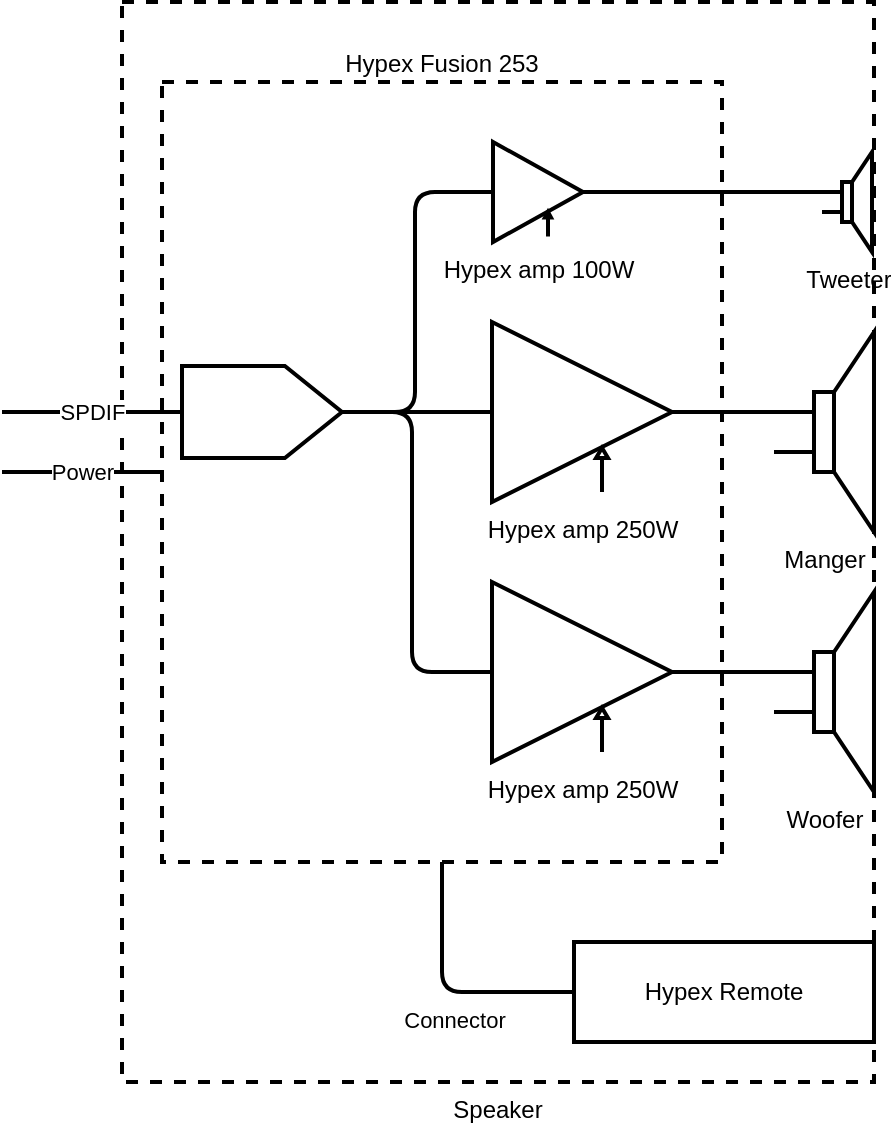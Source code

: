 <mxfile version="14.7.7" type="github" pages="2">
  <diagram id="fMiZLMUCVI8iWY2dc57c" name="Fully digital speaker">
    <mxGraphModel dx="1406" dy="781" grid="1" gridSize="10" guides="1" tooltips="1" connect="1" arrows="1" fold="1" page="1" pageScale="1" pageWidth="850" pageHeight="1100" math="0" shadow="0">
      <root>
        <mxCell id="0" />
        <mxCell id="1" parent="0" />
        <mxCell id="QDdT4qw3rxaA8x-jhM9g-24" value="Speaker" style="rounded=0;whiteSpace=wrap;html=1;dashed=1;labelPosition=center;verticalLabelPosition=bottom;align=center;verticalAlign=top;strokeWidth=2;" vertex="1" parent="1">
          <mxGeometry x="210" y="100" width="376" height="540" as="geometry" />
        </mxCell>
        <mxCell id="QDdT4qw3rxaA8x-jhM9g-25" value="Power" style="edgeStyle=orthogonalEdgeStyle;rounded=1;orthogonalLoop=1;jettySize=auto;html=1;exitX=0;exitY=0.5;exitDx=0;exitDy=0;endArrow=none;endFill=0;strokeWidth=2;" edge="1" parent="1" source="QDdT4qw3rxaA8x-jhM9g-22">
          <mxGeometry relative="1" as="geometry">
            <mxPoint x="150" y="335" as="targetPoint" />
          </mxGeometry>
        </mxCell>
        <mxCell id="QDdT4qw3rxaA8x-jhM9g-22" value="Hypex Fusion 253" style="rounded=0;whiteSpace=wrap;html=1;dashed=1;labelPosition=center;verticalLabelPosition=top;align=center;verticalAlign=bottom;strokeWidth=2;" vertex="1" parent="1">
          <mxGeometry x="230" y="140" width="280" height="390" as="geometry" />
        </mxCell>
        <mxCell id="QDdT4qw3rxaA8x-jhM9g-2" value="Tweeter" style="pointerEvents=1;verticalLabelPosition=bottom;shadow=0;dashed=0;align=center;html=1;verticalAlign=top;shape=mxgraph.electrical.electro-mechanical.loudspeaker;strokeWidth=2;" vertex="1" parent="1">
          <mxGeometry x="560" y="175" width="25" height="50" as="geometry" />
        </mxCell>
        <mxCell id="QDdT4qw3rxaA8x-jhM9g-13" style="edgeStyle=orthogonalEdgeStyle;rounded=1;orthogonalLoop=1;jettySize=auto;html=1;exitX=1;exitY=0.5;exitDx=0;exitDy=0;exitPerimeter=0;entryX=0;entryY=0.4;entryDx=0;entryDy=0;entryPerimeter=0;endArrow=none;endFill=0;strokeWidth=2;" edge="1" parent="1" source="QDdT4qw3rxaA8x-jhM9g-3" target="QDdT4qw3rxaA8x-jhM9g-2">
          <mxGeometry relative="1" as="geometry" />
        </mxCell>
        <mxCell id="QDdT4qw3rxaA8x-jhM9g-3" value="Hypex amp 100W" style="verticalLabelPosition=bottom;shadow=0;dashed=0;align=center;html=1;verticalAlign=top;shape=mxgraph.electrical.abstract.controlled_amplifier;strokeWidth=2;" vertex="1" parent="1">
          <mxGeometry x="393" y="170" width="50" height="50" as="geometry" />
        </mxCell>
        <mxCell id="QDdT4qw3rxaA8x-jhM9g-14" style="edgeStyle=orthogonalEdgeStyle;rounded=1;orthogonalLoop=1;jettySize=auto;html=1;exitX=1;exitY=0.5;exitDx=0;exitDy=0;exitPerimeter=0;entryX=0;entryY=0.4;entryDx=0;entryDy=0;entryPerimeter=0;endArrow=none;endFill=0;strokeWidth=2;" edge="1" parent="1" source="QDdT4qw3rxaA8x-jhM9g-4" target="QDdT4qw3rxaA8x-jhM9g-6">
          <mxGeometry relative="1" as="geometry" />
        </mxCell>
        <mxCell id="QDdT4qw3rxaA8x-jhM9g-4" value="Hypex amp 250W" style="verticalLabelPosition=bottom;shadow=0;dashed=0;align=center;html=1;verticalAlign=top;shape=mxgraph.electrical.abstract.controlled_amplifier;strokeWidth=2;" vertex="1" parent="1">
          <mxGeometry x="390" y="260" width="100" height="90" as="geometry" />
        </mxCell>
        <mxCell id="QDdT4qw3rxaA8x-jhM9g-6" value="Manger" style="pointerEvents=1;verticalLabelPosition=bottom;shadow=0;dashed=0;align=center;html=1;verticalAlign=top;shape=mxgraph.electrical.electro-mechanical.loudspeaker;strokeWidth=2;" vertex="1" parent="1">
          <mxGeometry x="536" y="265" width="50" height="100" as="geometry" />
        </mxCell>
        <mxCell id="QDdT4qw3rxaA8x-jhM9g-15" style="edgeStyle=orthogonalEdgeStyle;rounded=1;orthogonalLoop=1;jettySize=auto;html=1;exitX=1;exitY=0.5;exitDx=0;exitDy=0;exitPerimeter=0;entryX=0;entryY=0.4;entryDx=0;entryDy=0;entryPerimeter=0;endArrow=none;endFill=0;strokeWidth=2;" edge="1" parent="1" source="QDdT4qw3rxaA8x-jhM9g-16" target="QDdT4qw3rxaA8x-jhM9g-17">
          <mxGeometry relative="1" as="geometry" />
        </mxCell>
        <mxCell id="QDdT4qw3rxaA8x-jhM9g-16" value="Hypex amp 250W" style="verticalLabelPosition=bottom;shadow=0;dashed=0;align=center;html=1;verticalAlign=top;shape=mxgraph.electrical.abstract.controlled_amplifier;strokeWidth=2;" vertex="1" parent="1">
          <mxGeometry x="390" y="390" width="100" height="90" as="geometry" />
        </mxCell>
        <mxCell id="QDdT4qw3rxaA8x-jhM9g-17" value="Woofer" style="pointerEvents=1;verticalLabelPosition=bottom;shadow=0;dashed=0;align=center;html=1;verticalAlign=top;shape=mxgraph.electrical.electro-mechanical.loudspeaker;strokeWidth=2;" vertex="1" parent="1">
          <mxGeometry x="536" y="395" width="50" height="100" as="geometry" />
        </mxCell>
        <mxCell id="QDdT4qw3rxaA8x-jhM9g-19" style="edgeStyle=orthogonalEdgeStyle;rounded=1;orthogonalLoop=1;jettySize=auto;html=1;exitX=1;exitY=0.5;exitDx=0;exitDy=0;exitPerimeter=0;entryX=0;entryY=0.5;entryDx=0;entryDy=0;entryPerimeter=0;endArrow=none;endFill=0;strokeWidth=2;" edge="1" parent="1" source="QDdT4qw3rxaA8x-jhM9g-18" target="QDdT4qw3rxaA8x-jhM9g-3">
          <mxGeometry relative="1" as="geometry" />
        </mxCell>
        <mxCell id="QDdT4qw3rxaA8x-jhM9g-20" style="edgeStyle=orthogonalEdgeStyle;rounded=1;orthogonalLoop=1;jettySize=auto;html=1;exitX=1;exitY=0.5;exitDx=0;exitDy=0;exitPerimeter=0;entryX=0;entryY=0.5;entryDx=0;entryDy=0;entryPerimeter=0;endArrow=none;endFill=0;strokeWidth=2;" edge="1" parent="1" source="QDdT4qw3rxaA8x-jhM9g-18" target="QDdT4qw3rxaA8x-jhM9g-4">
          <mxGeometry relative="1" as="geometry" />
        </mxCell>
        <mxCell id="QDdT4qw3rxaA8x-jhM9g-21" style="edgeStyle=orthogonalEdgeStyle;rounded=1;orthogonalLoop=1;jettySize=auto;html=1;exitX=1;exitY=0.5;exitDx=0;exitDy=0;exitPerimeter=0;entryX=0;entryY=0.5;entryDx=0;entryDy=0;entryPerimeter=0;endArrow=none;endFill=0;strokeWidth=2;" edge="1" parent="1" source="QDdT4qw3rxaA8x-jhM9g-18" target="QDdT4qw3rxaA8x-jhM9g-16">
          <mxGeometry relative="1" as="geometry" />
        </mxCell>
        <mxCell id="QDdT4qw3rxaA8x-jhM9g-26" value="SPDIF" style="edgeStyle=orthogonalEdgeStyle;rounded=1;orthogonalLoop=1;jettySize=auto;html=1;exitX=0;exitY=0.5;exitDx=0;exitDy=0;exitPerimeter=0;endArrow=none;endFill=0;strokeWidth=2;" edge="1" parent="1" source="QDdT4qw3rxaA8x-jhM9g-18">
          <mxGeometry relative="1" as="geometry">
            <mxPoint x="150" y="305" as="targetPoint" />
          </mxGeometry>
        </mxCell>
        <mxCell id="QDdT4qw3rxaA8x-jhM9g-18" value="" style="verticalLabelPosition=bottom;shadow=0;dashed=0;align=center;html=1;verticalAlign=top;shape=mxgraph.electrical.abstract.dac;strokeWidth=2;" vertex="1" parent="1">
          <mxGeometry x="240" y="282" width="80" height="46" as="geometry" />
        </mxCell>
        <mxCell id="QDdT4qw3rxaA8x-jhM9g-30" style="edgeStyle=orthogonalEdgeStyle;rounded=1;orthogonalLoop=1;jettySize=auto;html=1;exitX=0;exitY=0.5;exitDx=0;exitDy=0;entryX=0.5;entryY=1;entryDx=0;entryDy=0;endArrow=none;endFill=0;strokeWidth=2;" edge="1" parent="1" source="QDdT4qw3rxaA8x-jhM9g-29" target="QDdT4qw3rxaA8x-jhM9g-22">
          <mxGeometry relative="1" as="geometry" />
        </mxCell>
        <mxCell id="QDdT4qw3rxaA8x-jhM9g-31" value="Connector" style="edgeLabel;html=1;align=center;verticalAlign=top;resizable=0;points=[];labelPosition=center;verticalLabelPosition=bottom;" vertex="1" connectable="0" parent="QDdT4qw3rxaA8x-jhM9g-30">
          <mxGeometry x="-0.084" y="1" relative="1" as="geometry">
            <mxPoint as="offset" />
          </mxGeometry>
        </mxCell>
        <mxCell id="QDdT4qw3rxaA8x-jhM9g-29" value="Hypex Remote" style="rounded=0;whiteSpace=wrap;html=1;labelPosition=center;verticalLabelPosition=middle;align=center;verticalAlign=middle;strokeWidth=2;" vertex="1" parent="1">
          <mxGeometry x="436" y="570" width="150" height="50" as="geometry" />
        </mxCell>
      </root>
    </mxGraphModel>
  </diagram>
  <diagram name="Digital with Omtec" id="9saRNkkZXPfNSdjAiMoX">
    <mxGraphModel dx="2386" dy="1457" grid="1" gridSize="10" guides="1" tooltips="1" connect="1" arrows="1" fold="1" page="1" pageScale="1" pageWidth="1169" pageHeight="827" math="0" shadow="0">
      <root>
        <mxCell id="n5gj3eQViuhBKTqbPO1P-0" />
        <mxCell id="n5gj3eQViuhBKTqbPO1P-1" parent="n5gj3eQViuhBKTqbPO1P-0" />
        <mxCell id="n5gj3eQViuhBKTqbPO1P-2" value="Speaker" style="rounded=0;whiteSpace=wrap;html=1;dashed=1;labelPosition=center;verticalLabelPosition=bottom;align=center;verticalAlign=top;strokeWidth=2;" vertex="1" parent="n5gj3eQViuhBKTqbPO1P-1">
          <mxGeometry x="370" y="30" width="430" height="740" as="geometry" />
        </mxCell>
        <mxCell id="n5gj3eQViuhBKTqbPO1P-46" style="edgeStyle=orthogonalEdgeStyle;rounded=1;orthogonalLoop=1;jettySize=auto;html=1;exitX=0;exitY=0.4;exitDx=0;exitDy=0;exitPerimeter=0;entryX=1;entryY=0.5;entryDx=0;entryDy=0;entryPerimeter=0;endArrow=none;endFill=0;strokeWidth=2;" edge="1" parent="n5gj3eQViuhBKTqbPO1P-1" source="n5gj3eQViuhBKTqbPO1P-5" target="n5gj3eQViuhBKTqbPO1P-43">
          <mxGeometry relative="1" as="geometry" />
        </mxCell>
        <mxCell id="n5gj3eQViuhBKTqbPO1P-5" value="Tweeter" style="pointerEvents=1;verticalLabelPosition=bottom;shadow=0;dashed=0;align=center;html=1;verticalAlign=top;shape=mxgraph.electrical.electro-mechanical.loudspeaker;strokeWidth=2;" vertex="1" parent="n5gj3eQViuhBKTqbPO1P-1">
          <mxGeometry x="776" y="70" width="25" height="50" as="geometry" />
        </mxCell>
        <mxCell id="n5gj3eQViuhBKTqbPO1P-10" value="Manger" style="pointerEvents=1;verticalLabelPosition=bottom;shadow=0;dashed=0;align=center;html=1;verticalAlign=top;shape=mxgraph.electrical.electro-mechanical.loudspeaker;strokeWidth=2;" vertex="1" parent="n5gj3eQViuhBKTqbPO1P-1">
          <mxGeometry x="751" y="215" width="50" height="100" as="geometry" />
        </mxCell>
        <mxCell id="n5gj3eQViuhBKTqbPO1P-13" value="Woofer" style="pointerEvents=1;verticalLabelPosition=bottom;shadow=0;dashed=0;align=center;html=1;verticalAlign=top;shape=mxgraph.electrical.electro-mechanical.loudspeaker;strokeWidth=2;" vertex="1" parent="n5gj3eQViuhBKTqbPO1P-1">
          <mxGeometry x="750" y="431" width="50" height="100" as="geometry" />
        </mxCell>
        <mxCell id="n5gj3eQViuhBKTqbPO1P-19" style="edgeStyle=orthogonalEdgeStyle;rounded=1;orthogonalLoop=1;jettySize=auto;html=1;exitX=0;exitY=0.5;exitDx=0;exitDy=0;entryX=0.5;entryY=1;entryDx=0;entryDy=0;endArrow=none;endFill=0;strokeWidth=2;" edge="1" parent="n5gj3eQViuhBKTqbPO1P-1" source="n5gj3eQViuhBKTqbPO1P-21" target="n5gj3eQViuhBKTqbPO1P-4">
          <mxGeometry relative="1" as="geometry" />
        </mxCell>
        <mxCell id="n5gj3eQViuhBKTqbPO1P-20" value="Connector" style="edgeLabel;html=1;align=center;verticalAlign=top;resizable=0;points=[];labelPosition=center;verticalLabelPosition=bottom;" vertex="1" connectable="0" parent="n5gj3eQViuhBKTqbPO1P-19">
          <mxGeometry x="-0.084" y="1" relative="1" as="geometry">
            <mxPoint as="offset" />
          </mxGeometry>
        </mxCell>
        <mxCell id="n5gj3eQViuhBKTqbPO1P-21" value="Hypex Remote" style="rounded=0;whiteSpace=wrap;html=1;labelPosition=center;verticalLabelPosition=middle;align=center;verticalAlign=middle;strokeWidth=2;" vertex="1" parent="n5gj3eQViuhBKTqbPO1P-1">
          <mxGeometry x="650" y="700" width="150" height="50" as="geometry" />
        </mxCell>
        <mxCell id="n5gj3eQViuhBKTqbPO1P-22" value="" style="group" vertex="1" connectable="0" parent="n5gj3eQViuhBKTqbPO1P-1">
          <mxGeometry x="400" y="456" width="513" height="501" as="geometry" />
        </mxCell>
        <mxCell id="n5gj3eQViuhBKTqbPO1P-4" value="Hypex Fusion 253" style="rounded=0;whiteSpace=wrap;html=1;dashed=1;labelPosition=center;verticalLabelPosition=top;align=center;verticalAlign=bottom;strokeWidth=2;" vertex="1" parent="n5gj3eQViuhBKTqbPO1P-22">
          <mxGeometry width="250.0" height="310.0" as="geometry" />
        </mxCell>
        <mxCell id="n5gj3eQViuhBKTqbPO1P-134" style="edgeStyle=orthogonalEdgeStyle;rounded=1;orthogonalLoop=1;jettySize=auto;html=1;exitX=1;exitY=0.5;exitDx=0;exitDy=0;exitPerimeter=0;entryX=0;entryY=0.5;entryDx=0;entryDy=0;endArrow=none;endFill=0;strokeWidth=2;" edge="1" parent="n5gj3eQViuhBKTqbPO1P-22" source="n5gj3eQViuhBKTqbPO1P-7" target="n5gj3eQViuhBKTqbPO1P-107">
          <mxGeometry relative="1" as="geometry" />
        </mxCell>
        <mxCell id="n5gj3eQViuhBKTqbPO1P-7" value="Hypex amp 100W" style="verticalLabelPosition=bottom;shadow=0;dashed=0;align=center;html=1;verticalAlign=top;shape=mxgraph.electrical.abstract.controlled_amplifier;strokeWidth=2;" vertex="1" parent="n5gj3eQViuhBKTqbPO1P-22">
          <mxGeometry x="145.536" y="21.846" width="44.643" height="39.744" as="geometry" />
        </mxCell>
        <mxCell id="n5gj3eQViuhBKTqbPO1P-135" style="edgeStyle=orthogonalEdgeStyle;rounded=1;orthogonalLoop=1;jettySize=auto;html=1;exitX=1;exitY=0.5;exitDx=0;exitDy=0;exitPerimeter=0;entryX=0;entryY=0.5;entryDx=0;entryDy=0;endArrow=none;endFill=0;strokeWidth=2;" edge="1" parent="n5gj3eQViuhBKTqbPO1P-22" source="n5gj3eQViuhBKTqbPO1P-9" target="n5gj3eQViuhBKTqbPO1P-119">
          <mxGeometry relative="1" as="geometry" />
        </mxCell>
        <mxCell id="n5gj3eQViuhBKTqbPO1P-9" value="Hypex amp 250W" style="verticalLabelPosition=bottom;shadow=0;dashed=0;align=center;html=1;verticalAlign=top;shape=mxgraph.electrical.abstract.controlled_amplifier;strokeWidth=2;" vertex="1" parent="n5gj3eQViuhBKTqbPO1P-22">
          <mxGeometry x="142.857" y="95.385" width="89.286" height="71.538" as="geometry" />
        </mxCell>
        <mxCell id="n5gj3eQViuhBKTqbPO1P-136" style="edgeStyle=orthogonalEdgeStyle;rounded=1;orthogonalLoop=1;jettySize=auto;html=1;exitX=1;exitY=0.5;exitDx=0;exitDy=0;exitPerimeter=0;entryX=0;entryY=0.5;entryDx=0;entryDy=0;endArrow=none;endFill=0;strokeWidth=2;" edge="1" parent="n5gj3eQViuhBKTqbPO1P-22" source="n5gj3eQViuhBKTqbPO1P-12" target="n5gj3eQViuhBKTqbPO1P-123">
          <mxGeometry relative="1" as="geometry" />
        </mxCell>
        <mxCell id="n5gj3eQViuhBKTqbPO1P-12" value="Hypex amp 250W" style="verticalLabelPosition=bottom;shadow=0;dashed=0;align=center;html=1;verticalAlign=top;shape=mxgraph.electrical.abstract.controlled_amplifier;strokeWidth=2;" vertex="1" parent="n5gj3eQViuhBKTqbPO1P-22">
          <mxGeometry x="142.857" y="198.718" width="89.286" height="71.538" as="geometry" />
        </mxCell>
        <mxCell id="n5gj3eQViuhBKTqbPO1P-14" style="edgeStyle=orthogonalEdgeStyle;rounded=1;orthogonalLoop=1;jettySize=auto;html=1;exitX=1;exitY=0.5;exitDx=0;exitDy=0;exitPerimeter=0;entryX=0;entryY=0.5;entryDx=0;entryDy=0;entryPerimeter=0;endArrow=none;endFill=0;strokeWidth=2;" edge="1" parent="n5gj3eQViuhBKTqbPO1P-22" source="n5gj3eQViuhBKTqbPO1P-60" target="n5gj3eQViuhBKTqbPO1P-7">
          <mxGeometry relative="1" as="geometry">
            <mxPoint x="80.357" y="131.154" as="sourcePoint" />
          </mxGeometry>
        </mxCell>
        <mxCell id="n5gj3eQViuhBKTqbPO1P-15" style="edgeStyle=orthogonalEdgeStyle;rounded=1;orthogonalLoop=1;jettySize=auto;html=1;exitX=1;exitY=0.5;exitDx=0;exitDy=0;exitPerimeter=0;entryX=0;entryY=0.5;entryDx=0;entryDy=0;entryPerimeter=0;endArrow=none;endFill=0;strokeWidth=2;" edge="1" parent="n5gj3eQViuhBKTqbPO1P-22" source="n5gj3eQViuhBKTqbPO1P-60" target="n5gj3eQViuhBKTqbPO1P-9">
          <mxGeometry relative="1" as="geometry">
            <mxPoint x="80.357" y="131.154" as="sourcePoint" />
          </mxGeometry>
        </mxCell>
        <mxCell id="n5gj3eQViuhBKTqbPO1P-16" style="edgeStyle=orthogonalEdgeStyle;rounded=1;orthogonalLoop=1;jettySize=auto;html=1;exitX=1;exitY=0.5;exitDx=0;exitDy=0;exitPerimeter=0;entryX=0;entryY=0.5;entryDx=0;entryDy=0;entryPerimeter=0;endArrow=none;endFill=0;strokeWidth=2;" edge="1" parent="n5gj3eQViuhBKTqbPO1P-22" source="n5gj3eQViuhBKTqbPO1P-60" target="n5gj3eQViuhBKTqbPO1P-12">
          <mxGeometry relative="1" as="geometry">
            <mxPoint x="80.357" y="131.154" as="sourcePoint" />
          </mxGeometry>
        </mxCell>
        <mxCell id="n5gj3eQViuhBKTqbPO1P-60" value="digital filter" style="verticalLabelPosition=bottom;shadow=0;dashed=0;align=center;html=1;verticalAlign=top;shape=mxgraph.electrical.abstract.filter;rounded=0;labelBackgroundColor=none;strokeWidth=2;fillColor=none;" vertex="1" parent="n5gj3eQViuhBKTqbPO1P-22">
          <mxGeometry x="30" y="58" width="52" height="46" as="geometry" />
        </mxCell>
        <mxCell id="n5gj3eQViuhBKTqbPO1P-92" value="" style="group" vertex="1" connectable="0" parent="n5gj3eQViuhBKTqbPO1P-22">
          <mxGeometry x="-76" y="10" width="88" height="31" as="geometry" />
        </mxCell>
        <mxCell id="n5gj3eQViuhBKTqbPO1P-93" value="" style="ellipse;whiteSpace=wrap;html=1;aspect=fixed;rounded=0;labelBackgroundColor=none;strokeWidth=2;fillColor=#FFFFFF;align=right;verticalAlign=middle;" vertex="1" parent="n5gj3eQViuhBKTqbPO1P-92">
          <mxGeometry x="71.5" y="14" width="10" height="10" as="geometry" />
        </mxCell>
        <mxCell id="n5gj3eQViuhBKTqbPO1P-94" value="" style="ellipse;whiteSpace=wrap;html=1;aspect=fixed;rounded=0;labelBackgroundColor=none;strokeWidth=2;align=right;verticalAlign=middle;fillColor=none;" vertex="1" parent="n5gj3eQViuhBKTqbPO1P-92">
          <mxGeometry x="65" y="8" width="23" height="23" as="geometry" />
        </mxCell>
        <mxCell id="n5gj3eQViuhBKTqbPO1P-95" value="analog xlr in" style="text;html=1;resizable=0;autosize=1;align=right;verticalAlign=middle;points=[];fillColor=none;strokeColor=none;rounded=0;labelBackgroundColor=none;" vertex="1" parent="n5gj3eQViuhBKTqbPO1P-92">
          <mxGeometry x="-20" width="80" height="20" as="geometry" />
        </mxCell>
        <mxCell id="n5gj3eQViuhBKTqbPO1P-96" value="" style="group" vertex="1" connectable="0" parent="n5gj3eQViuhBKTqbPO1P-22">
          <mxGeometry x="-77" y="131" width="88" height="31" as="geometry" />
        </mxCell>
        <mxCell id="n5gj3eQViuhBKTqbPO1P-97" value="" style="ellipse;whiteSpace=wrap;html=1;aspect=fixed;rounded=0;labelBackgroundColor=none;strokeWidth=2;fillColor=#FFFFFF;align=right;verticalAlign=middle;" vertex="1" parent="n5gj3eQViuhBKTqbPO1P-96">
          <mxGeometry x="71.5" y="14" width="10" height="10" as="geometry" />
        </mxCell>
        <mxCell id="n5gj3eQViuhBKTqbPO1P-98" value="" style="ellipse;whiteSpace=wrap;html=1;aspect=fixed;rounded=0;labelBackgroundColor=none;strokeWidth=2;align=right;verticalAlign=middle;fillColor=none;" vertex="1" parent="n5gj3eQViuhBKTqbPO1P-96">
          <mxGeometry x="65" y="8" width="23" height="23" as="geometry" />
        </mxCell>
        <mxCell id="n5gj3eQViuhBKTqbPO1P-99" value="digital spdif in" style="text;html=1;resizable=0;autosize=1;align=right;verticalAlign=middle;points=[];fillColor=none;strokeColor=none;rounded=0;labelBackgroundColor=none;" vertex="1" parent="n5gj3eQViuhBKTqbPO1P-96">
          <mxGeometry x="-30" width="90" height="20" as="geometry" />
        </mxCell>
        <mxCell id="n5gj3eQViuhBKTqbPO1P-100" value="" style="group" vertex="1" connectable="0" parent="n5gj3eQViuhBKTqbPO1P-22">
          <mxGeometry x="-76" y="72" width="88" height="31" as="geometry" />
        </mxCell>
        <mxCell id="n5gj3eQViuhBKTqbPO1P-101" value="" style="ellipse;whiteSpace=wrap;html=1;aspect=fixed;rounded=0;labelBackgroundColor=none;strokeWidth=2;fillColor=#FFFFFF;align=right;verticalAlign=middle;" vertex="1" parent="n5gj3eQViuhBKTqbPO1P-100">
          <mxGeometry x="71.5" y="14" width="10" height="10" as="geometry" />
        </mxCell>
        <mxCell id="n5gj3eQViuhBKTqbPO1P-102" value="" style="ellipse;whiteSpace=wrap;html=1;aspect=fixed;rounded=0;labelBackgroundColor=none;strokeWidth=2;align=right;verticalAlign=middle;fillColor=none;" vertex="1" parent="n5gj3eQViuhBKTqbPO1P-100">
          <mxGeometry x="65" y="8" width="23" height="23" as="geometry" />
        </mxCell>
        <mxCell id="n5gj3eQViuhBKTqbPO1P-103" value="analog xlr thru" style="text;html=1;resizable=0;autosize=1;align=right;verticalAlign=middle;points=[];fillColor=none;strokeColor=none;rounded=0;labelBackgroundColor=none;" vertex="1" parent="n5gj3eQViuhBKTqbPO1P-100">
          <mxGeometry x="-30" width="90" height="20" as="geometry" />
        </mxCell>
        <mxCell id="n5gj3eQViuhBKTqbPO1P-105" value="" style="group" vertex="1" connectable="0" parent="n5gj3eQViuhBKTqbPO1P-22">
          <mxGeometry x="210" width="188" height="51" as="geometry" />
        </mxCell>
        <mxCell id="n5gj3eQViuhBKTqbPO1P-106" value="" style="ellipse;whiteSpace=wrap;html=1;aspect=fixed;rounded=0;labelBackgroundColor=none;strokeWidth=2;fillColor=#FFFFFF;align=right;verticalAlign=middle;" vertex="1" parent="n5gj3eQViuhBKTqbPO1P-105">
          <mxGeometry x="35.5" y="36" width="10" height="10" as="geometry" />
        </mxCell>
        <mxCell id="n5gj3eQViuhBKTqbPO1P-107" value="" style="ellipse;whiteSpace=wrap;html=1;aspect=fixed;rounded=0;labelBackgroundColor=none;strokeWidth=2;align=right;verticalAlign=middle;fillColor=none;" vertex="1" parent="n5gj3eQViuhBKTqbPO1P-105">
          <mxGeometry x="29" y="30" width="23" height="23" as="geometry" />
        </mxCell>
        <mxCell id="n5gj3eQViuhBKTqbPO1P-108" value="ch 1: 100W out" style="text;html=1;resizable=0;autosize=1;align=left;verticalAlign=middle;points=[];fillColor=none;strokeColor=none;rounded=0;labelBackgroundColor=none;" vertex="1" parent="n5gj3eQViuhBKTqbPO1P-105">
          <mxGeometry x="57" y="22" width="100" height="20" as="geometry" />
        </mxCell>
        <mxCell id="n5gj3eQViuhBKTqbPO1P-117" value="" style="group" vertex="1" connectable="0" parent="n5gj3eQViuhBKTqbPO1P-22">
          <mxGeometry x="210" y="90" width="188" height="51" as="geometry" />
        </mxCell>
        <mxCell id="n5gj3eQViuhBKTqbPO1P-118" value="" style="ellipse;whiteSpace=wrap;html=1;aspect=fixed;rounded=0;labelBackgroundColor=none;strokeWidth=2;fillColor=#FFFFFF;align=right;verticalAlign=middle;" vertex="1" parent="n5gj3eQViuhBKTqbPO1P-117">
          <mxGeometry x="35.5" y="36" width="10" height="10" as="geometry" />
        </mxCell>
        <mxCell id="n5gj3eQViuhBKTqbPO1P-119" value="" style="ellipse;whiteSpace=wrap;html=1;aspect=fixed;rounded=0;labelBackgroundColor=none;strokeWidth=2;align=right;verticalAlign=middle;fillColor=none;" vertex="1" parent="n5gj3eQViuhBKTqbPO1P-117">
          <mxGeometry x="29" y="30" width="23" height="23" as="geometry" />
        </mxCell>
        <mxCell id="n5gj3eQViuhBKTqbPO1P-120" value="ch 2: 250W out" style="text;html=1;resizable=0;autosize=1;align=left;verticalAlign=middle;points=[];fillColor=none;strokeColor=none;rounded=0;labelBackgroundColor=none;" vertex="1" parent="n5gj3eQViuhBKTqbPO1P-117">
          <mxGeometry x="57" y="22" width="100" height="20" as="geometry" />
        </mxCell>
        <mxCell id="n5gj3eQViuhBKTqbPO1P-121" value="" style="group;collapsible=0;" vertex="1" connectable="0" parent="n5gj3eQViuhBKTqbPO1P-22">
          <mxGeometry x="210" y="190" width="188" height="51" as="geometry">
            <mxRectangle x="210" y="190" width="50" height="40" as="alternateBounds" />
          </mxGeometry>
        </mxCell>
        <mxCell id="n5gj3eQViuhBKTqbPO1P-122" value="" style="ellipse;whiteSpace=wrap;html=1;aspect=fixed;rounded=0;labelBackgroundColor=none;strokeWidth=2;fillColor=#FFFFFF;align=right;verticalAlign=middle;" vertex="1" parent="n5gj3eQViuhBKTqbPO1P-121">
          <mxGeometry x="35.5" y="36" width="10" height="10" as="geometry" />
        </mxCell>
        <mxCell id="n5gj3eQViuhBKTqbPO1P-123" value="" style="ellipse;whiteSpace=wrap;html=1;aspect=fixed;rounded=0;labelBackgroundColor=none;strokeWidth=2;align=right;verticalAlign=middle;fillColor=none;" vertex="1" parent="n5gj3eQViuhBKTqbPO1P-121">
          <mxGeometry x="29" y="30" width="23" height="23" as="geometry" />
        </mxCell>
        <mxCell id="n5gj3eQViuhBKTqbPO1P-124" value="ch 3: 250W out" style="text;html=1;resizable=0;autosize=1;align=left;verticalAlign=middle;points=[];fillColor=none;strokeColor=none;rounded=0;labelBackgroundColor=none;" vertex="1" parent="n5gj3eQViuhBKTqbPO1P-121">
          <mxGeometry x="57" y="22" width="100" height="20" as="geometry" />
        </mxCell>
        <mxCell id="n5gj3eQViuhBKTqbPO1P-137" value="" style="group" vertex="1" connectable="0" parent="n5gj3eQViuhBKTqbPO1P-22">
          <mxGeometry x="-76" y="190" width="88" height="31" as="geometry" />
        </mxCell>
        <mxCell id="n5gj3eQViuhBKTqbPO1P-138" value="" style="ellipse;whiteSpace=wrap;html=1;aspect=fixed;rounded=0;labelBackgroundColor=none;strokeWidth=2;fillColor=#FFFFFF;align=right;verticalAlign=middle;" vertex="1" parent="n5gj3eQViuhBKTqbPO1P-137">
          <mxGeometry x="71.5" y="14" width="10" height="10" as="geometry" />
        </mxCell>
        <mxCell id="n5gj3eQViuhBKTqbPO1P-139" value="" style="ellipse;whiteSpace=wrap;html=1;aspect=fixed;rounded=0;labelBackgroundColor=none;strokeWidth=2;align=right;verticalAlign=middle;fillColor=none;" vertex="1" parent="n5gj3eQViuhBKTqbPO1P-137">
          <mxGeometry x="65" y="8" width="23" height="23" as="geometry" />
        </mxCell>
        <mxCell id="n5gj3eQViuhBKTqbPO1P-140" value="ch 2: analog in bypass" style="text;html=1;resizable=0;autosize=1;align=right;verticalAlign=middle;points=[];fillColor=none;strokeColor=none;rounded=0;labelBackgroundColor=none;" vertex="1" parent="n5gj3eQViuhBKTqbPO1P-137">
          <mxGeometry x="-70" width="130" height="20" as="geometry" />
        </mxCell>
        <mxCell id="n5gj3eQViuhBKTqbPO1P-141" value="" style="group" vertex="1" connectable="0" parent="n5gj3eQViuhBKTqbPO1P-22">
          <mxGeometry x="-76" y="260" width="88" height="31" as="geometry" />
        </mxCell>
        <mxCell id="n5gj3eQViuhBKTqbPO1P-142" value="" style="ellipse;whiteSpace=wrap;html=1;aspect=fixed;rounded=0;labelBackgroundColor=none;strokeWidth=2;fillColor=#FFFFFF;align=right;verticalAlign=middle;" vertex="1" parent="n5gj3eQViuhBKTqbPO1P-141">
          <mxGeometry x="71.5" y="14" width="10" height="10" as="geometry" />
        </mxCell>
        <mxCell id="n5gj3eQViuhBKTqbPO1P-143" value="" style="ellipse;whiteSpace=wrap;html=1;aspect=fixed;rounded=0;labelBackgroundColor=none;strokeWidth=2;align=right;verticalAlign=middle;fillColor=none;" vertex="1" parent="n5gj3eQViuhBKTqbPO1P-141">
          <mxGeometry x="65" y="8" width="23" height="23" as="geometry" />
        </mxCell>
        <mxCell id="n5gj3eQViuhBKTqbPO1P-144" value="power 240V" style="text;html=1;resizable=0;autosize=1;align=right;verticalAlign=middle;points=[];fillColor=none;strokeColor=none;rounded=0;labelBackgroundColor=none;" vertex="1" parent="n5gj3eQViuhBKTqbPO1P-141">
          <mxGeometry x="-20" width="80" height="20" as="geometry" />
        </mxCell>
        <mxCell id="n5gj3eQViuhBKTqbPO1P-146" style="edgeStyle=orthogonalEdgeStyle;rounded=1;orthogonalLoop=1;jettySize=auto;html=1;exitX=1;exitY=0.5;exitDx=0;exitDy=0;entryX=0;entryY=0.5;entryDx=0;entryDy=0;entryPerimeter=0;endArrow=none;endFill=0;strokeWidth=2;dashed=1;dashPattern=1 1;" edge="1" parent="n5gj3eQViuhBKTqbPO1P-22" source="n5gj3eQViuhBKTqbPO1P-139" target="n5gj3eQViuhBKTqbPO1P-9">
          <mxGeometry relative="1" as="geometry" />
        </mxCell>
        <mxCell id="n5gj3eQViuhBKTqbPO1P-11" style="edgeStyle=orthogonalEdgeStyle;rounded=1;orthogonalLoop=1;jettySize=auto;html=1;exitX=1;exitY=0.5;exitDx=0;exitDy=0;exitPerimeter=0;entryX=0;entryY=0.4;entryDx=0;entryDy=0;entryPerimeter=0;endArrow=none;endFill=0;strokeWidth=2;" edge="1" parent="n5gj3eQViuhBKTqbPO1P-1" source="n5gj3eQViuhBKTqbPO1P-9" target="n5gj3eQViuhBKTqbPO1P-13">
          <mxGeometry relative="1" as="geometry" />
        </mxCell>
        <mxCell id="n5gj3eQViuhBKTqbPO1P-42" value="" style="group" vertex="1" connectable="0" parent="n5gj3eQViuhBKTqbPO1P-1">
          <mxGeometry x="100" y="200" width="200" height="110" as="geometry" />
        </mxCell>
        <mxCell id="n5gj3eQViuhBKTqbPO1P-34" value="Omtec" style="rounded=0;whiteSpace=wrap;html=1;dashed=1;labelPosition=center;verticalLabelPosition=bottom;align=center;verticalAlign=top;strokeWidth=2;" vertex="1" parent="n5gj3eQViuhBKTqbPO1P-42">
          <mxGeometry width="200" height="110" as="geometry" />
        </mxCell>
        <mxCell id="n5gj3eQViuhBKTqbPO1P-36" style="edgeStyle=orthogonalEdgeStyle;rounded=1;orthogonalLoop=1;jettySize=auto;html=1;exitX=1;exitY=0.5;exitDx=0;exitDy=0;entryX=1;entryY=0.5;entryDx=0;entryDy=0;endArrow=none;endFill=0;strokeWidth=2;" edge="1" parent="n5gj3eQViuhBKTqbPO1P-42" source="n5gj3eQViuhBKTqbPO1P-23" target="n5gj3eQViuhBKTqbPO1P-34">
          <mxGeometry relative="1" as="geometry" />
        </mxCell>
        <mxCell id="n5gj3eQViuhBKTqbPO1P-23" value="amp" style="triangle;whiteSpace=wrap;html=1;rounded=0;labelBackgroundColor=none;strokeWidth=2;fillColor=none;" vertex="1" parent="n5gj3eQViuhBKTqbPO1P-42">
          <mxGeometry x="110" y="15" width="60" height="80" as="geometry" />
        </mxCell>
        <mxCell id="n5gj3eQViuhBKTqbPO1P-35" style="edgeStyle=orthogonalEdgeStyle;rounded=1;orthogonalLoop=1;jettySize=auto;html=1;exitX=1;exitY=0.5;exitDx=0;exitDy=0;exitPerimeter=0;entryX=0;entryY=0.5;entryDx=0;entryDy=0;endArrow=none;endFill=0;strokeWidth=2;" edge="1" parent="n5gj3eQViuhBKTqbPO1P-42" source="n5gj3eQViuhBKTqbPO1P-24" target="n5gj3eQViuhBKTqbPO1P-23">
          <mxGeometry relative="1" as="geometry" />
        </mxCell>
        <mxCell id="n5gj3eQViuhBKTqbPO1P-37" style="edgeStyle=orthogonalEdgeStyle;rounded=1;orthogonalLoop=1;jettySize=auto;html=1;exitX=0;exitY=0.5;exitDx=0;exitDy=0;exitPerimeter=0;entryX=0;entryY=0.5;entryDx=0;entryDy=0;endArrow=none;endFill=0;strokeWidth=2;" edge="1" parent="n5gj3eQViuhBKTqbPO1P-42" source="n5gj3eQViuhBKTqbPO1P-24" target="n5gj3eQViuhBKTqbPO1P-34">
          <mxGeometry relative="1" as="geometry" />
        </mxCell>
        <mxCell id="n5gj3eQViuhBKTqbPO1P-24" value="Active filter" style="verticalLabelPosition=bottom;shadow=0;dashed=0;align=center;html=1;verticalAlign=top;shape=mxgraph.electrical.abstract.filter;rounded=0;labelBackgroundColor=none;strokeWidth=2;fillColor=none;" vertex="1" parent="n5gj3eQViuhBKTqbPO1P-42">
          <mxGeometry x="30" y="32" width="52" height="46" as="geometry" />
        </mxCell>
        <mxCell id="n5gj3eQViuhBKTqbPO1P-47" style="edgeStyle=orthogonalEdgeStyle;rounded=1;orthogonalLoop=1;jettySize=auto;html=1;exitX=0;exitY=0.5;exitDx=0;exitDy=0;exitPerimeter=0;entryX=1;entryY=0.25;entryDx=0;entryDy=0;entryPerimeter=0;endArrow=none;endFill=0;strokeWidth=2;" edge="1" parent="n5gj3eQViuhBKTqbPO1P-1" source="n5gj3eQViuhBKTqbPO1P-43" target="n5gj3eQViuhBKTqbPO1P-45">
          <mxGeometry relative="1" as="geometry" />
        </mxCell>
        <mxCell id="n5gj3eQViuhBKTqbPO1P-43" value="Passive filter" style="verticalLabelPosition=bottom;shadow=0;dashed=0;align=center;html=1;verticalAlign=top;shape=mxgraph.electrical.abstract.filter;rounded=0;labelBackgroundColor=none;strokeWidth=2;fillColor=none;" vertex="1" parent="n5gj3eQViuhBKTqbPO1P-1">
          <mxGeometry x="660" y="67" width="52" height="46" as="geometry" />
        </mxCell>
        <mxCell id="n5gj3eQViuhBKTqbPO1P-45" value="" style="pointerEvents=1;verticalLabelPosition=bottom;shadow=0;dashed=0;align=center;html=1;verticalAlign=top;shape=mxgraph.electrical.resistors.trimmer_pot_1;rounded=0;labelBackgroundColor=none;strokeWidth=2;fillColor=none;" vertex="1" parent="n5gj3eQViuhBKTqbPO1P-1">
          <mxGeometry x="535" y="80" width="100" height="40" as="geometry" />
        </mxCell>
        <mxCell id="n5gj3eQViuhBKTqbPO1P-56" style="edgeStyle=orthogonalEdgeStyle;rounded=1;orthogonalLoop=1;jettySize=auto;html=1;exitX=1;exitY=0.5;exitDx=0;exitDy=0;entryX=0;entryY=0.25;entryDx=0;entryDy=0;entryPerimeter=0;endArrow=none;endFill=0;strokeWidth=2;" edge="1" parent="n5gj3eQViuhBKTqbPO1P-1" source="n5gj3eQViuhBKTqbPO1P-54" target="n5gj3eQViuhBKTqbPO1P-45">
          <mxGeometry relative="1" as="geometry" />
        </mxCell>
        <mxCell id="n5gj3eQViuhBKTqbPO1P-58" style="edgeStyle=orthogonalEdgeStyle;rounded=1;orthogonalLoop=1;jettySize=auto;html=1;exitX=1;exitY=0.5;exitDx=0;exitDy=0;entryX=0;entryY=0.4;entryDx=0;entryDy=0;entryPerimeter=0;endArrow=none;endFill=0;strokeWidth=2;" edge="1" parent="n5gj3eQViuhBKTqbPO1P-1" source="n5gj3eQViuhBKTqbPO1P-54" target="n5gj3eQViuhBKTqbPO1P-10">
          <mxGeometry relative="1" as="geometry" />
        </mxCell>
        <mxCell id="n5gj3eQViuhBKTqbPO1P-54" value="" style="verticalLabelPosition=bottom;shadow=0;dashed=0;align=center;html=1;verticalAlign=top;strokeWidth=1;shape=ellipse;rounded=0;labelBackgroundColor=none;fillColor=none;" vertex="1" parent="n5gj3eQViuhBKTqbPO1P-1">
          <mxGeometry x="365" y="250" width="10" height="10" as="geometry" />
        </mxCell>
        <mxCell id="n5gj3eQViuhBKTqbPO1P-55" style="edgeStyle=orthogonalEdgeStyle;rounded=1;orthogonalLoop=1;jettySize=auto;html=1;exitX=1;exitY=0.5;exitDx=0;exitDy=0;entryX=0;entryY=0.5;entryDx=0;entryDy=0;endArrow=none;endFill=0;strokeWidth=2;" edge="1" parent="n5gj3eQViuhBKTqbPO1P-1" source="n5gj3eQViuhBKTqbPO1P-34" target="n5gj3eQViuhBKTqbPO1P-54">
          <mxGeometry relative="1" as="geometry" />
        </mxCell>
        <mxCell id="n5gj3eQViuhBKTqbPO1P-83" value="" style="group" vertex="1" connectable="0" parent="n5gj3eQViuhBKTqbPO1P-1">
          <mxGeometry x="24" y="236.5" width="88" height="31" as="geometry" />
        </mxCell>
        <mxCell id="n5gj3eQViuhBKTqbPO1P-80" value="" style="ellipse;whiteSpace=wrap;html=1;aspect=fixed;rounded=0;labelBackgroundColor=none;strokeWidth=2;fillColor=#FFFFFF;align=right;verticalAlign=middle;" vertex="1" parent="n5gj3eQViuhBKTqbPO1P-83">
          <mxGeometry x="71.5" y="14" width="10" height="10" as="geometry" />
        </mxCell>
        <mxCell id="n5gj3eQViuhBKTqbPO1P-81" value="" style="ellipse;whiteSpace=wrap;html=1;aspect=fixed;rounded=0;labelBackgroundColor=none;strokeWidth=2;align=right;verticalAlign=middle;fillColor=none;" vertex="1" parent="n5gj3eQViuhBKTqbPO1P-83">
          <mxGeometry x="65" y="8" width="23" height="23" as="geometry" />
        </mxCell>
        <mxCell id="n5gj3eQViuhBKTqbPO1P-82" value="analog in" style="text;html=1;resizable=0;autosize=1;align=right;verticalAlign=middle;points=[];fillColor=none;strokeColor=none;rounded=0;labelBackgroundColor=none;" vertex="1" parent="n5gj3eQViuhBKTqbPO1P-83">
          <mxGeometry width="60" height="20" as="geometry" />
        </mxCell>
        <mxCell id="n5gj3eQViuhBKTqbPO1P-84" value="" style="group" vertex="1" connectable="0" parent="n5gj3eQViuhBKTqbPO1P-1">
          <mxGeometry x="294" y="237" width="88" height="31" as="geometry" />
        </mxCell>
        <mxCell id="n5gj3eQViuhBKTqbPO1P-85" value="" style="ellipse;whiteSpace=wrap;html=1;aspect=fixed;rounded=0;labelBackgroundColor=none;strokeWidth=2;fillColor=#FFFFFF;align=right;verticalAlign=middle;" vertex="1" parent="n5gj3eQViuhBKTqbPO1P-84">
          <mxGeometry x="71.5" y="14" width="10" height="10" as="geometry" />
        </mxCell>
        <mxCell id="n5gj3eQViuhBKTqbPO1P-86" value="" style="ellipse;whiteSpace=wrap;html=1;aspect=fixed;rounded=0;labelBackgroundColor=none;strokeWidth=2;align=right;verticalAlign=middle;fillColor=none;" vertex="1" parent="n5gj3eQViuhBKTqbPO1P-84">
          <mxGeometry x="65" y="8" width="23" height="23" as="geometry" />
        </mxCell>
        <mxCell id="n5gj3eQViuhBKTqbPO1P-87" value="analog in" style="text;html=1;resizable=0;autosize=1;align=right;verticalAlign=middle;points=[];fillColor=none;strokeColor=none;rounded=0;labelBackgroundColor=none;" vertex="1" parent="n5gj3eQViuhBKTqbPO1P-84">
          <mxGeometry width="60" height="20" as="geometry" />
        </mxCell>
      </root>
    </mxGraphModel>
  </diagram>
</mxfile>
